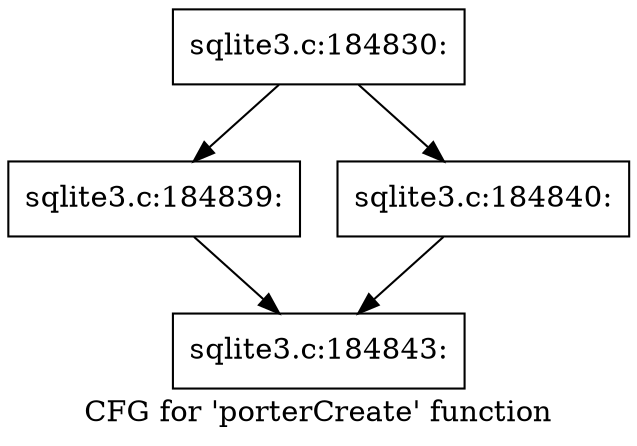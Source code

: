 digraph "CFG for 'porterCreate' function" {
	label="CFG for 'porterCreate' function";

	Node0x55c0f6c7bfc0 [shape=record,label="{sqlite3.c:184830:}"];
	Node0x55c0f6c7bfc0 -> Node0x55c0fac669b0;
	Node0x55c0f6c7bfc0 -> Node0x55c0fac66a00;
	Node0x55c0fac669b0 [shape=record,label="{sqlite3.c:184839:}"];
	Node0x55c0fac669b0 -> Node0x55c0f6b6b1b0;
	Node0x55c0fac66a00 [shape=record,label="{sqlite3.c:184840:}"];
	Node0x55c0fac66a00 -> Node0x55c0f6b6b1b0;
	Node0x55c0f6b6b1b0 [shape=record,label="{sqlite3.c:184843:}"];
}
